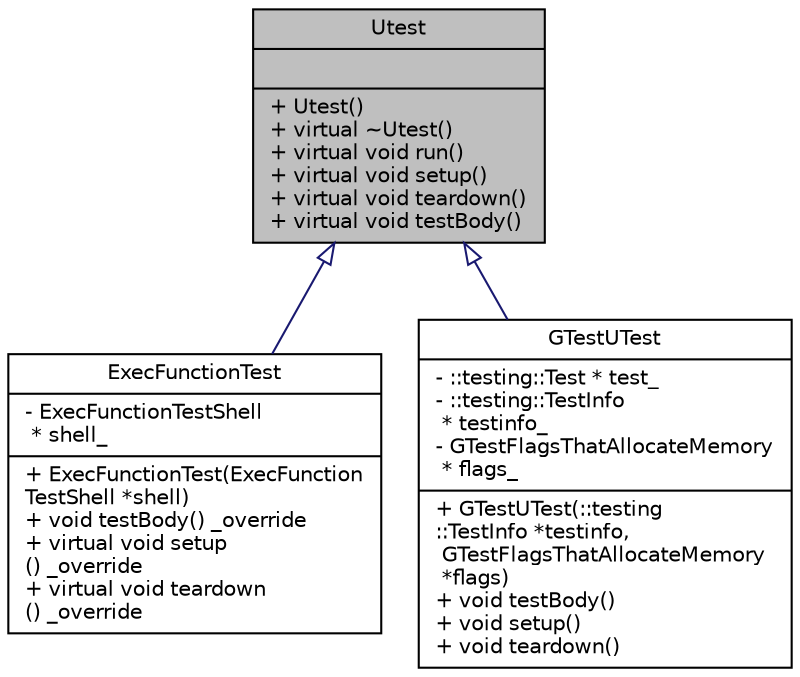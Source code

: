 digraph "Utest"
{
 // LATEX_PDF_SIZE
  edge [fontname="Helvetica",fontsize="10",labelfontname="Helvetica",labelfontsize="10"];
  node [fontname="Helvetica",fontsize="10",shape=record];
  Node1 [label="{Utest\n||+  Utest()\l+ virtual ~Utest()\l+ virtual void run()\l+ virtual void setup()\l+ virtual void teardown()\l+ virtual void testBody()\l}",height=0.2,width=0.4,color="black", fillcolor="grey75", style="filled", fontcolor="black",tooltip=" "];
  Node1 -> Node2 [dir="back",color="midnightblue",fontsize="10",style="solid",arrowtail="onormal",fontname="Helvetica"];
  Node2 [label="{ExecFunctionTest\n|- ExecFunctionTestShell\l * shell_\l|+  ExecFunctionTest(ExecFunction\lTestShell *shell)\l+ void testBody() _override\l+ virtual void setup\l() _override\l+ virtual void teardown\l() _override\l}",height=0.2,width=0.4,color="black", fillcolor="white", style="filled",URL="$classExecFunctionTest.html",tooltip=" "];
  Node1 -> Node3 [dir="back",color="midnightblue",fontsize="10",style="solid",arrowtail="onormal",fontname="Helvetica"];
  Node3 [label="{GTestUTest\n|- ::testing::Test * test_\l- ::testing::TestInfo\l * testinfo_\l- GTestFlagsThatAllocateMemory\l * flags_\l|+  GTestUTest(::testing\l::TestInfo *testinfo,\l GTestFlagsThatAllocateMemory\l *flags)\l+ void testBody()\l+ void setup()\l+ void teardown()\l}",height=0.2,width=0.4,color="black", fillcolor="white", style="filled",URL="$classGTestUTest.html",tooltip=" "];
}
